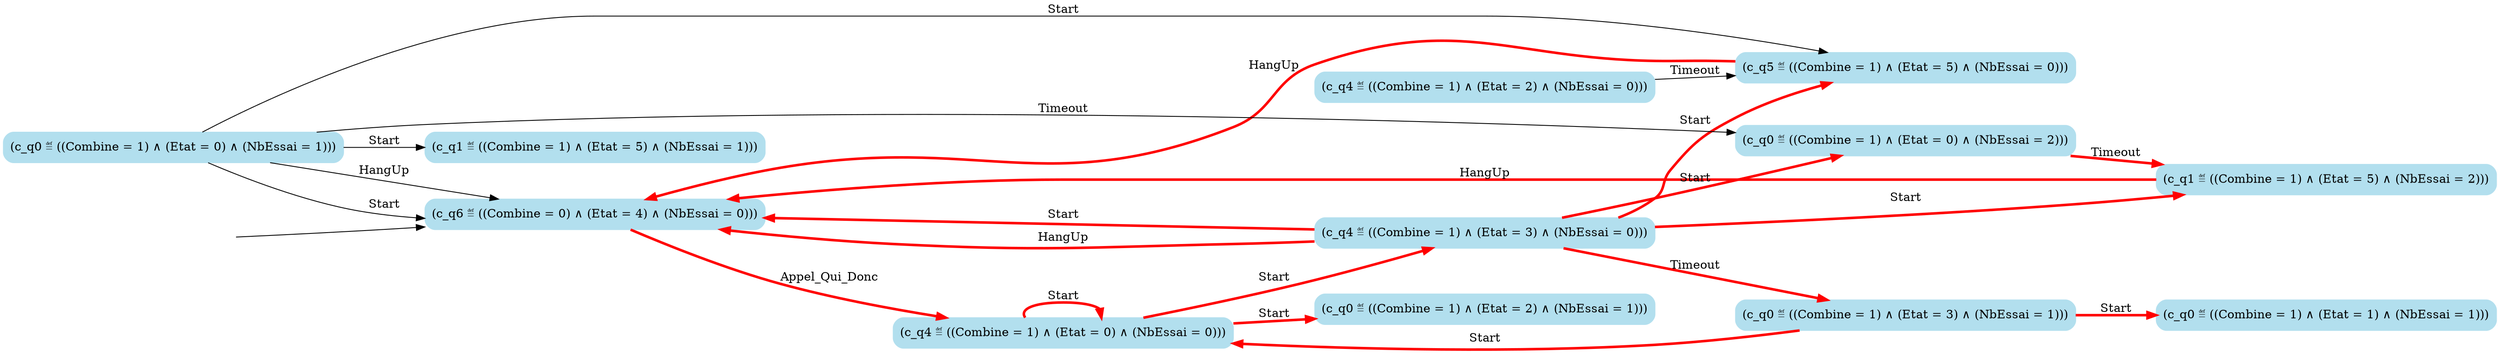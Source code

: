 digraph G {

	rankdir = LR;

	start_c_q6_41[style=invisible];

	node[shape=box, style="rounded, filled", color=lightblue2];

	c_q0_3[label="(c_q0 ≝ ((Combine = 1) ∧ (Etat = 1) ∧ (NbEssai = 1)))"];
	c_q0_25[label="(c_q0 ≝ ((Combine = 1) ∧ (Etat = 0) ∧ (NbEssai = 2)))"];
	c_q6_41[label="(c_q6 ≝ ((Combine = 0) ∧ (Etat = 4) ∧ (NbEssai = 0)))"];
	c_q4_34[label="(c_q4 ≝ ((Combine = 1) ∧ (Etat = 2) ∧ (NbEssai = 0)))"];
	c_q4_26[label="(c_q4 ≝ ((Combine = 1) ∧ (Etat = 0) ∧ (NbEssai = 0)))"];
	c_q5_40[label="(c_q5 ≝ ((Combine = 1) ∧ (Etat = 5) ∧ (NbEssai = 0)))"];
	c_q1_31[label="(c_q1 ≝ ((Combine = 1) ∧ (Etat = 5) ∧ (NbEssai = 2)))"];
	c_q4_38[label="(c_q4 ≝ ((Combine = 1) ∧ (Etat = 3) ∧ (NbEssai = 0)))"];
	c_q1_7[label="(c_q1 ≝ ((Combine = 1) ∧ (Etat = 5) ∧ (NbEssai = 1)))"];
	c_q0_16[label="(c_q0 ≝ ((Combine = 1) ∧ (Etat = 0) ∧ (NbEssai = 1)))"];
	c_q0_29[label="(c_q0 ≝ ((Combine = 1) ∧ (Etat = 3) ∧ (NbEssai = 1)))"];
	c_q0_27[label="(c_q0 ≝ ((Combine = 1) ∧ (Etat = 2) ∧ (NbEssai = 1)))"];

	start_c_q6_41 -> c_q6_41;
	c_q6_41 -> c_q4_26[label="Appel_Qui_Donc", penwidth=3, color=red];
	c_q0_29 -> c_q0_3[label="Start", penwidth=3, color=red];
	c_q0_16 -> c_q0_25[label="Timeout"];
	c_q0_16 -> c_q1_7[label="Start"];
	c_q0_25 -> c_q1_31[label="Timeout", penwidth=3, color=red];
	c_q0_29 -> c_q4_26[label="Start", penwidth=3, color=red];
	c_q0_16 -> c_q5_40[label="Start"];
	c_q0_16 -> c_q6_41[label="Start"];
	c_q0_16 -> c_q6_41[label="HangUp"];
	c_q1_31 -> c_q6_41[label="HangUp", penwidth=3, color=red];
	c_q4_26 -> c_q4_38[label="Start", penwidth=3, color=red];
	c_q4_26 -> c_q4_26[label="Start", penwidth=3, color=red];
	c_q4_38 -> c_q0_25[label="Start", penwidth=3, color=red];
	c_q4_26 -> c_q0_27[label="Start", penwidth=3, color=red];
	c_q4_38 -> c_q0_29[label="Timeout", penwidth=3, color=red];
	c_q4_38 -> c_q1_31[label="Start", penwidth=3, color=red];
	c_q4_38 -> c_q5_40[label="Start", penwidth=3, color=red];
	c_q4_34 -> c_q5_40[label="Timeout"];
	c_q4_38 -> c_q6_41[label="Start", penwidth=3, color=red];
	c_q4_38 -> c_q6_41[label="HangUp", penwidth=3, color=red];
	c_q5_40 -> c_q6_41[label="HangUp", penwidth=3, color=red];

}